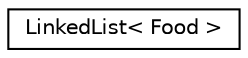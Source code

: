 digraph "Graphical Class Hierarchy"
{
  edge [fontname="Helvetica",fontsize="10",labelfontname="Helvetica",labelfontsize="10"];
  node [fontname="Helvetica",fontsize="10",shape=record];
  rankdir="LR";
  Node0 [label="LinkedList\< Food \>",height=0.2,width=0.4,color="black", fillcolor="white", style="filled",URL="$class_linked_list.html"];
}
